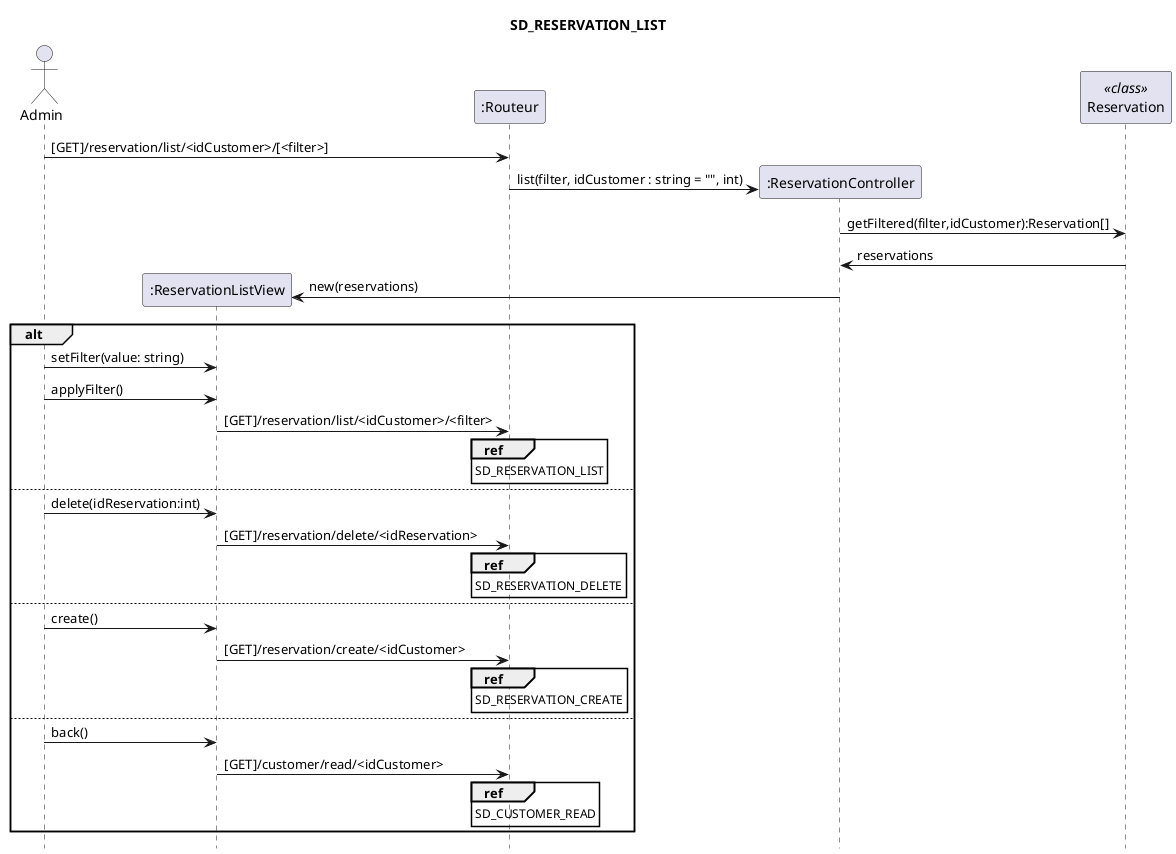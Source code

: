 @startuml SD_RESERVATION_LIST

    title SD_RESERVATION_LIST
    hide footbox

    Actor "Admin" as A
    Participant ":ReservationListView" as RLV
    Participant ":Routeur" as R
    Participant ":ReservationController" as RC
    Participant "Reservation" as Res <<class>>  

    A->R : [GET]/reservation/list/<idCustomer>/[<filter>] 
    

    create RC
    R->RC :  list(filter, idCustomer : string = "", int)
    RC->Res : getFiltered(filter,idCustomer):Reservation[]
    Res->RC : reservations
    create RLV
    RC->RLV : new(reservations)

    alt  

        A->RLV : setFilter(value: string)
        A->RLV : applyFilter()
        RLV->R : [GET]/reservation/list/<idCustomer>/<filter>
        ref over R : SD_RESERVATION_LIST

    else

        A->RLV : delete(idReservation:int)
        RLV->R : [GET]/reservation/delete/<idReservation>
        ref over R : SD_RESERVATION_DELETE

    else 

        A->RLV : create()
        RLV->R : [GET]/reservation/create/<idCustomer>
        ref over R : SD_RESERVATION_CREATE
    else 
        A->RLV : back()
        RLV->R : [GET]/customer/read/<idCustomer>
        ref over R : SD_CUSTOMER_READ
    end

@enduml